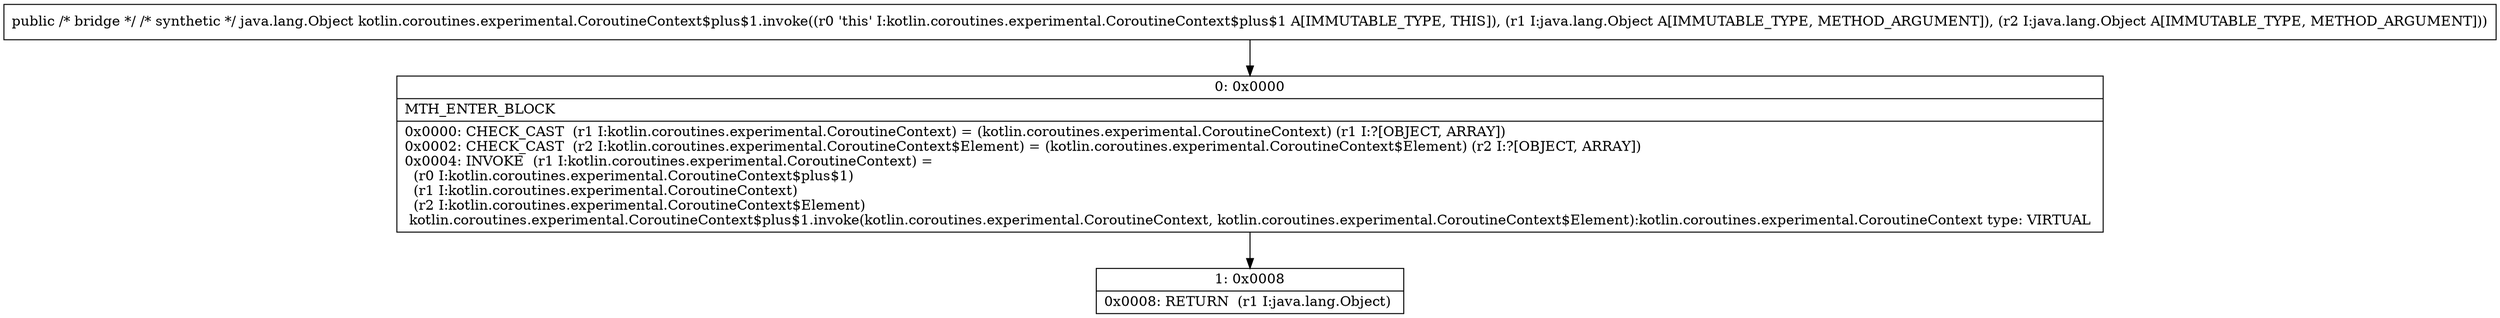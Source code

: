 digraph "CFG forkotlin.coroutines.experimental.CoroutineContext$plus$1.invoke(Ljava\/lang\/Object;Ljava\/lang\/Object;)Ljava\/lang\/Object;" {
Node_0 [shape=record,label="{0\:\ 0x0000|MTH_ENTER_BLOCK\l|0x0000: CHECK_CAST  (r1 I:kotlin.coroutines.experimental.CoroutineContext) = (kotlin.coroutines.experimental.CoroutineContext) (r1 I:?[OBJECT, ARRAY]) \l0x0002: CHECK_CAST  (r2 I:kotlin.coroutines.experimental.CoroutineContext$Element) = (kotlin.coroutines.experimental.CoroutineContext$Element) (r2 I:?[OBJECT, ARRAY]) \l0x0004: INVOKE  (r1 I:kotlin.coroutines.experimental.CoroutineContext) = \l  (r0 I:kotlin.coroutines.experimental.CoroutineContext$plus$1)\l  (r1 I:kotlin.coroutines.experimental.CoroutineContext)\l  (r2 I:kotlin.coroutines.experimental.CoroutineContext$Element)\l kotlin.coroutines.experimental.CoroutineContext$plus$1.invoke(kotlin.coroutines.experimental.CoroutineContext, kotlin.coroutines.experimental.CoroutineContext$Element):kotlin.coroutines.experimental.CoroutineContext type: VIRTUAL \l}"];
Node_1 [shape=record,label="{1\:\ 0x0008|0x0008: RETURN  (r1 I:java.lang.Object) \l}"];
MethodNode[shape=record,label="{public \/* bridge *\/ \/* synthetic *\/ java.lang.Object kotlin.coroutines.experimental.CoroutineContext$plus$1.invoke((r0 'this' I:kotlin.coroutines.experimental.CoroutineContext$plus$1 A[IMMUTABLE_TYPE, THIS]), (r1 I:java.lang.Object A[IMMUTABLE_TYPE, METHOD_ARGUMENT]), (r2 I:java.lang.Object A[IMMUTABLE_TYPE, METHOD_ARGUMENT])) }"];
MethodNode -> Node_0;
Node_0 -> Node_1;
}

